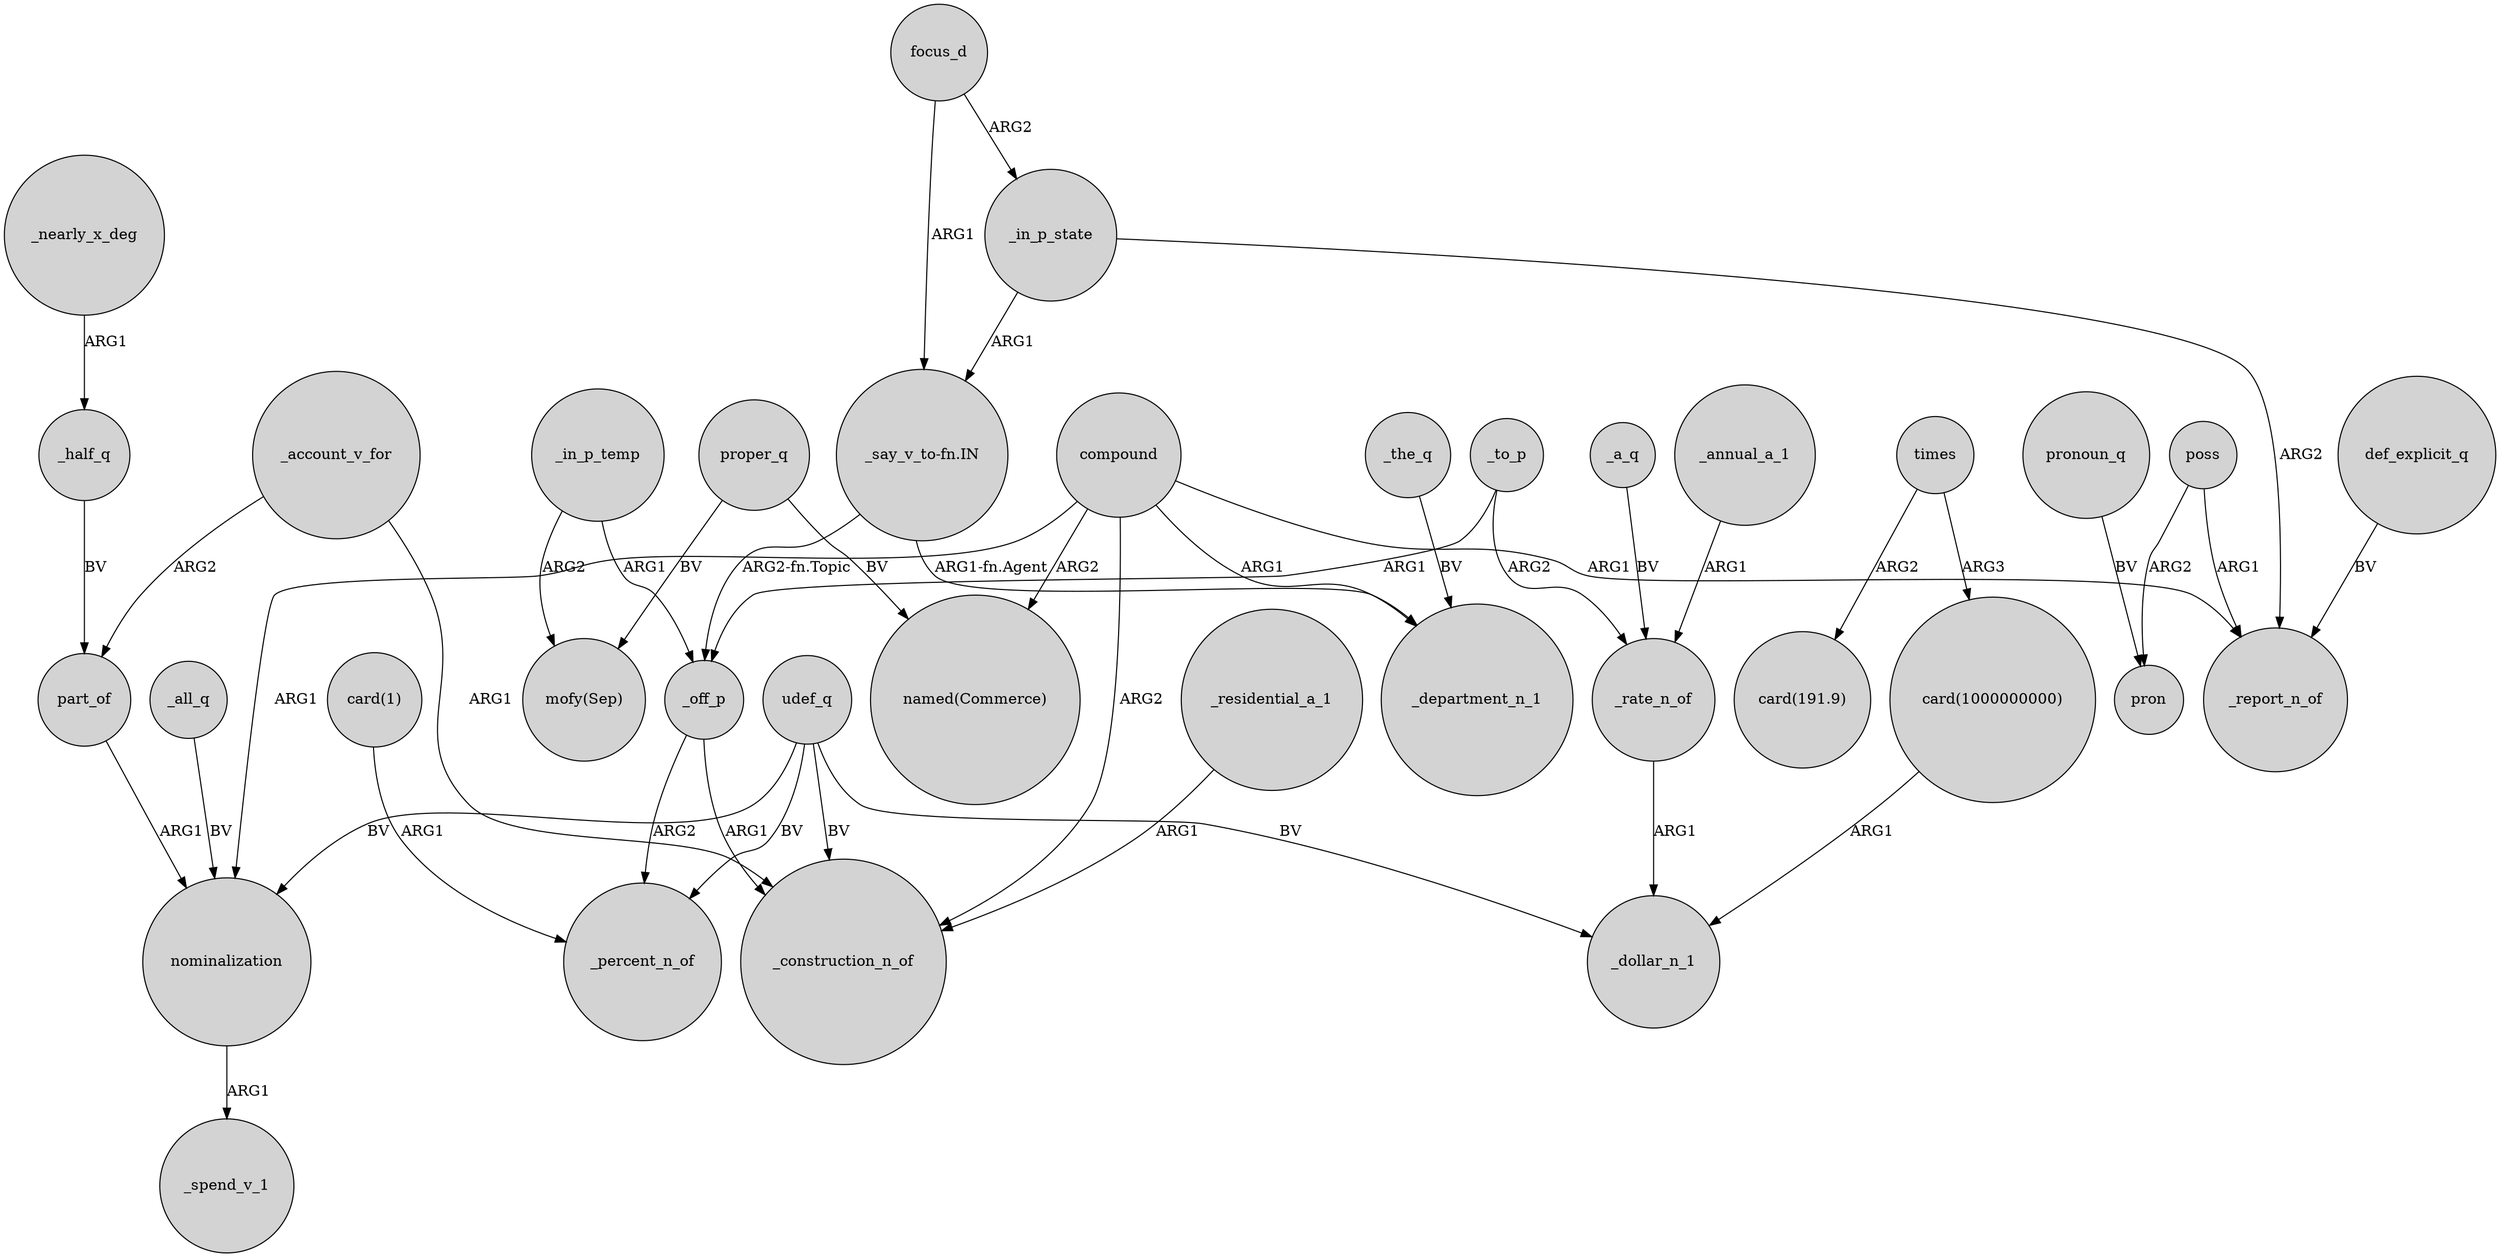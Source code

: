 digraph {
	node [shape=circle style=filled]
	"_say_v_to-fn.IN" -> _department_n_1 [label="ARG1-fn.Agent"]
	_off_p -> _construction_n_of [label=ARG1]
	"card(1)" -> _percent_n_of [label=ARG1]
	compound -> _report_n_of [label=ARG1]
	poss -> pron [label=ARG2]
	nominalization -> _spend_v_1 [label=ARG1]
	poss -> _report_n_of [label=ARG1]
	focus_d -> _in_p_state [label=ARG2]
	_all_q -> nominalization [label=BV]
	times -> "card(191.9)" [label=ARG2]
	compound -> _department_n_1 [label=ARG1]
	proper_q -> "mofy(Sep)" [label=BV]
	_account_v_for -> _construction_n_of [label=ARG1]
	_a_q -> _rate_n_of [label=BV]
	part_of -> nominalization [label=ARG1]
	_rate_n_of -> _dollar_n_1 [label=ARG1]
	_the_q -> _department_n_1 [label=BV]
	_account_v_for -> part_of [label=ARG2]
	times -> "card(1000000000)" [label=ARG3]
	pronoun_q -> pron [label=BV]
	_in_p_state -> "_say_v_to-fn.IN" [label=ARG1]
	_off_p -> _percent_n_of [label=ARG2]
	_in_p_state -> _report_n_of [label=ARG2]
	"_say_v_to-fn.IN" -> _off_p [label="ARG2-fn.Topic"]
	_half_q -> part_of [label=BV]
	_nearly_x_deg -> _half_q [label=ARG1]
	_residential_a_1 -> _construction_n_of [label=ARG1]
	udef_q -> nominalization [label=BV]
	_to_p -> _off_p [label=ARG1]
	proper_q -> "named(Commerce)" [label=BV]
	_annual_a_1 -> _rate_n_of [label=ARG1]
	_in_p_temp -> _off_p [label=ARG1]
	udef_q -> _percent_n_of [label=BV]
	compound -> _construction_n_of [label=ARG2]
	"card(1000000000)" -> _dollar_n_1 [label=ARG1]
	udef_q -> _construction_n_of [label=BV]
	compound -> nominalization [label=ARG1]
	_in_p_temp -> "mofy(Sep)" [label=ARG2]
	_to_p -> _rate_n_of [label=ARG2]
	def_explicit_q -> _report_n_of [label=BV]
	udef_q -> _dollar_n_1 [label=BV]
	focus_d -> "_say_v_to-fn.IN" [label=ARG1]
	compound -> "named(Commerce)" [label=ARG2]
}

